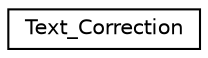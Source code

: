 digraph "Graphical Class Hierarchy"
{
 // LATEX_PDF_SIZE
  edge [fontname="Helvetica",fontsize="10",labelfontname="Helvetica",labelfontsize="10"];
  node [fontname="Helvetica",fontsize="10",shape=record];
  rankdir="LR";
  Node0 [label="Text_Correction",height=0.2,width=0.4,color="black", fillcolor="white", style="filled",URL="$class_text___correction.html",tooltip="Defines a an interface needed to perform data correction and dictionary loading."];
}
